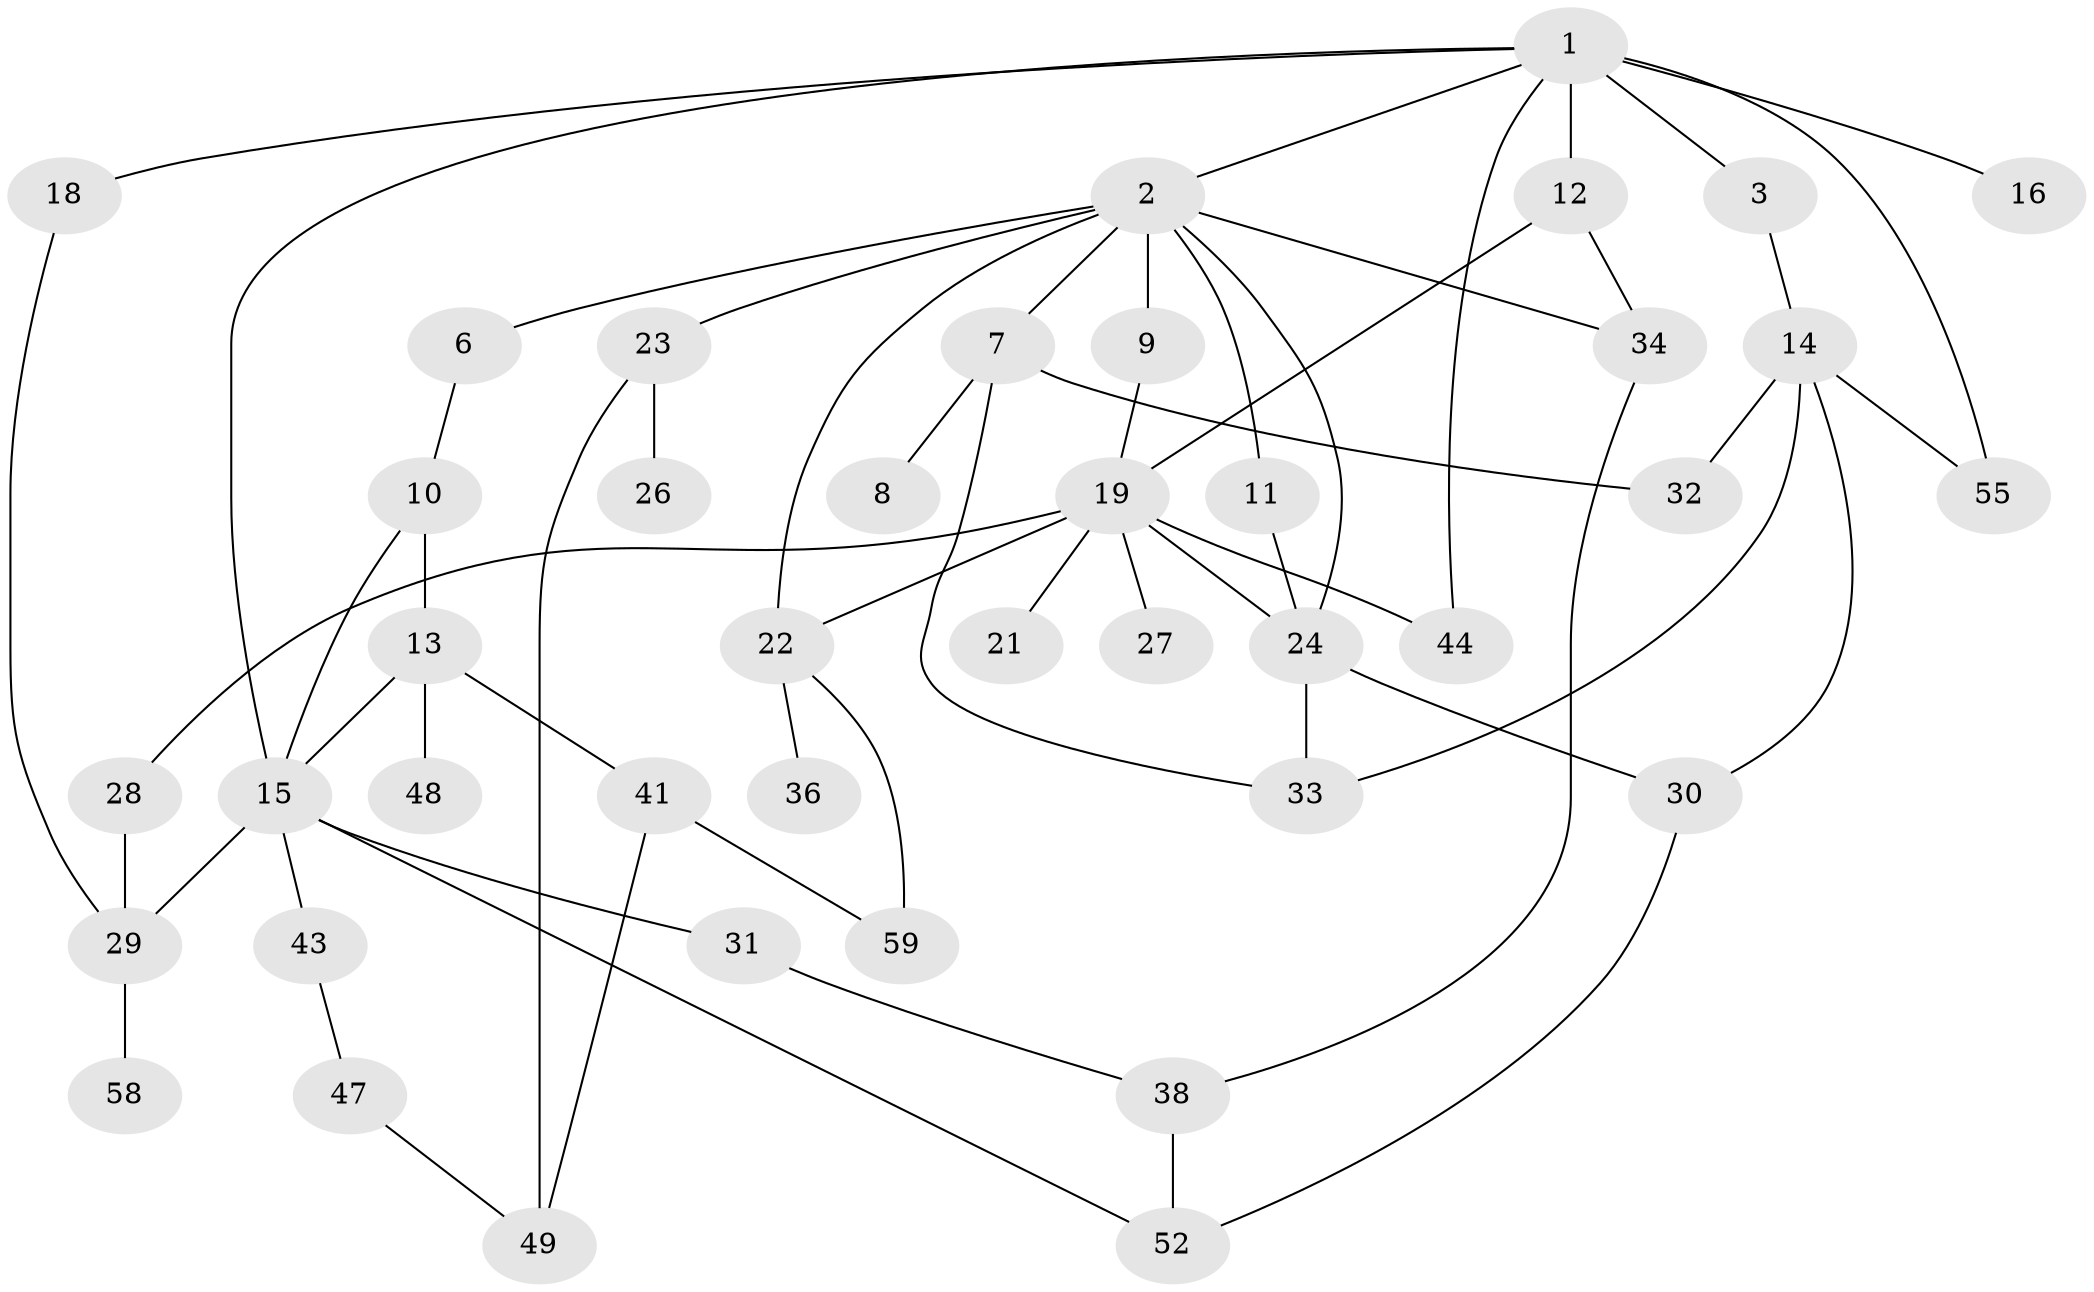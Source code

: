 // original degree distribution, {6: 0.04838709677419355, 2: 0.4032258064516129, 5: 0.08064516129032258, 3: 0.16129032258064516, 4: 0.0967741935483871, 7: 0.016129032258064516, 1: 0.1935483870967742}
// Generated by graph-tools (version 1.1) at 2025/10/02/27/25 16:10:55]
// undirected, 41 vertices, 61 edges
graph export_dot {
graph [start="1"]
  node [color=gray90,style=filled];
  1 [super="+4"];
  2 [super="+5"];
  3;
  6 [super="+37"];
  7 [super="+17"];
  8 [super="+35"];
  9 [super="+40"];
  10;
  11 [super="+42"];
  12 [super="+54"];
  13 [super="+39"];
  14 [super="+46"];
  15 [super="+25"];
  16;
  18;
  19 [super="+20"];
  21;
  22 [super="+60"];
  23;
  24 [super="+45"];
  26;
  27;
  28;
  29 [super="+57"];
  30 [super="+61"];
  31;
  32;
  33 [super="+51"];
  34;
  36;
  38 [super="+53"];
  41 [super="+62"];
  43;
  44 [super="+56"];
  47;
  48;
  49 [super="+50"];
  52;
  55;
  58;
  59;
  1 -- 2;
  1 -- 3;
  1 -- 16;
  1 -- 18;
  1 -- 55;
  1 -- 12 [weight=2];
  1 -- 44;
  1 -- 15;
  2 -- 7;
  2 -- 11;
  2 -- 34;
  2 -- 6;
  2 -- 23;
  2 -- 9;
  2 -- 22;
  2 -- 24;
  3 -- 14;
  6 -- 10;
  7 -- 8;
  7 -- 33;
  7 -- 32;
  9 -- 19;
  10 -- 13;
  10 -- 15;
  11 -- 24;
  12 -- 34;
  12 -- 19;
  13 -- 15;
  13 -- 41;
  13 -- 48;
  14 -- 30;
  14 -- 32;
  14 -- 55;
  14 -- 33;
  15 -- 29;
  15 -- 31;
  15 -- 43;
  15 -- 52;
  18 -- 29;
  19 -- 21;
  19 -- 22;
  19 -- 24;
  19 -- 28;
  19 -- 27;
  19 -- 44;
  22 -- 36;
  22 -- 59;
  23 -- 26;
  23 -- 49;
  24 -- 30;
  24 -- 33;
  28 -- 29;
  29 -- 58;
  30 -- 52;
  31 -- 38;
  34 -- 38;
  38 -- 52;
  41 -- 59;
  41 -- 49;
  43 -- 47;
  47 -- 49;
}

